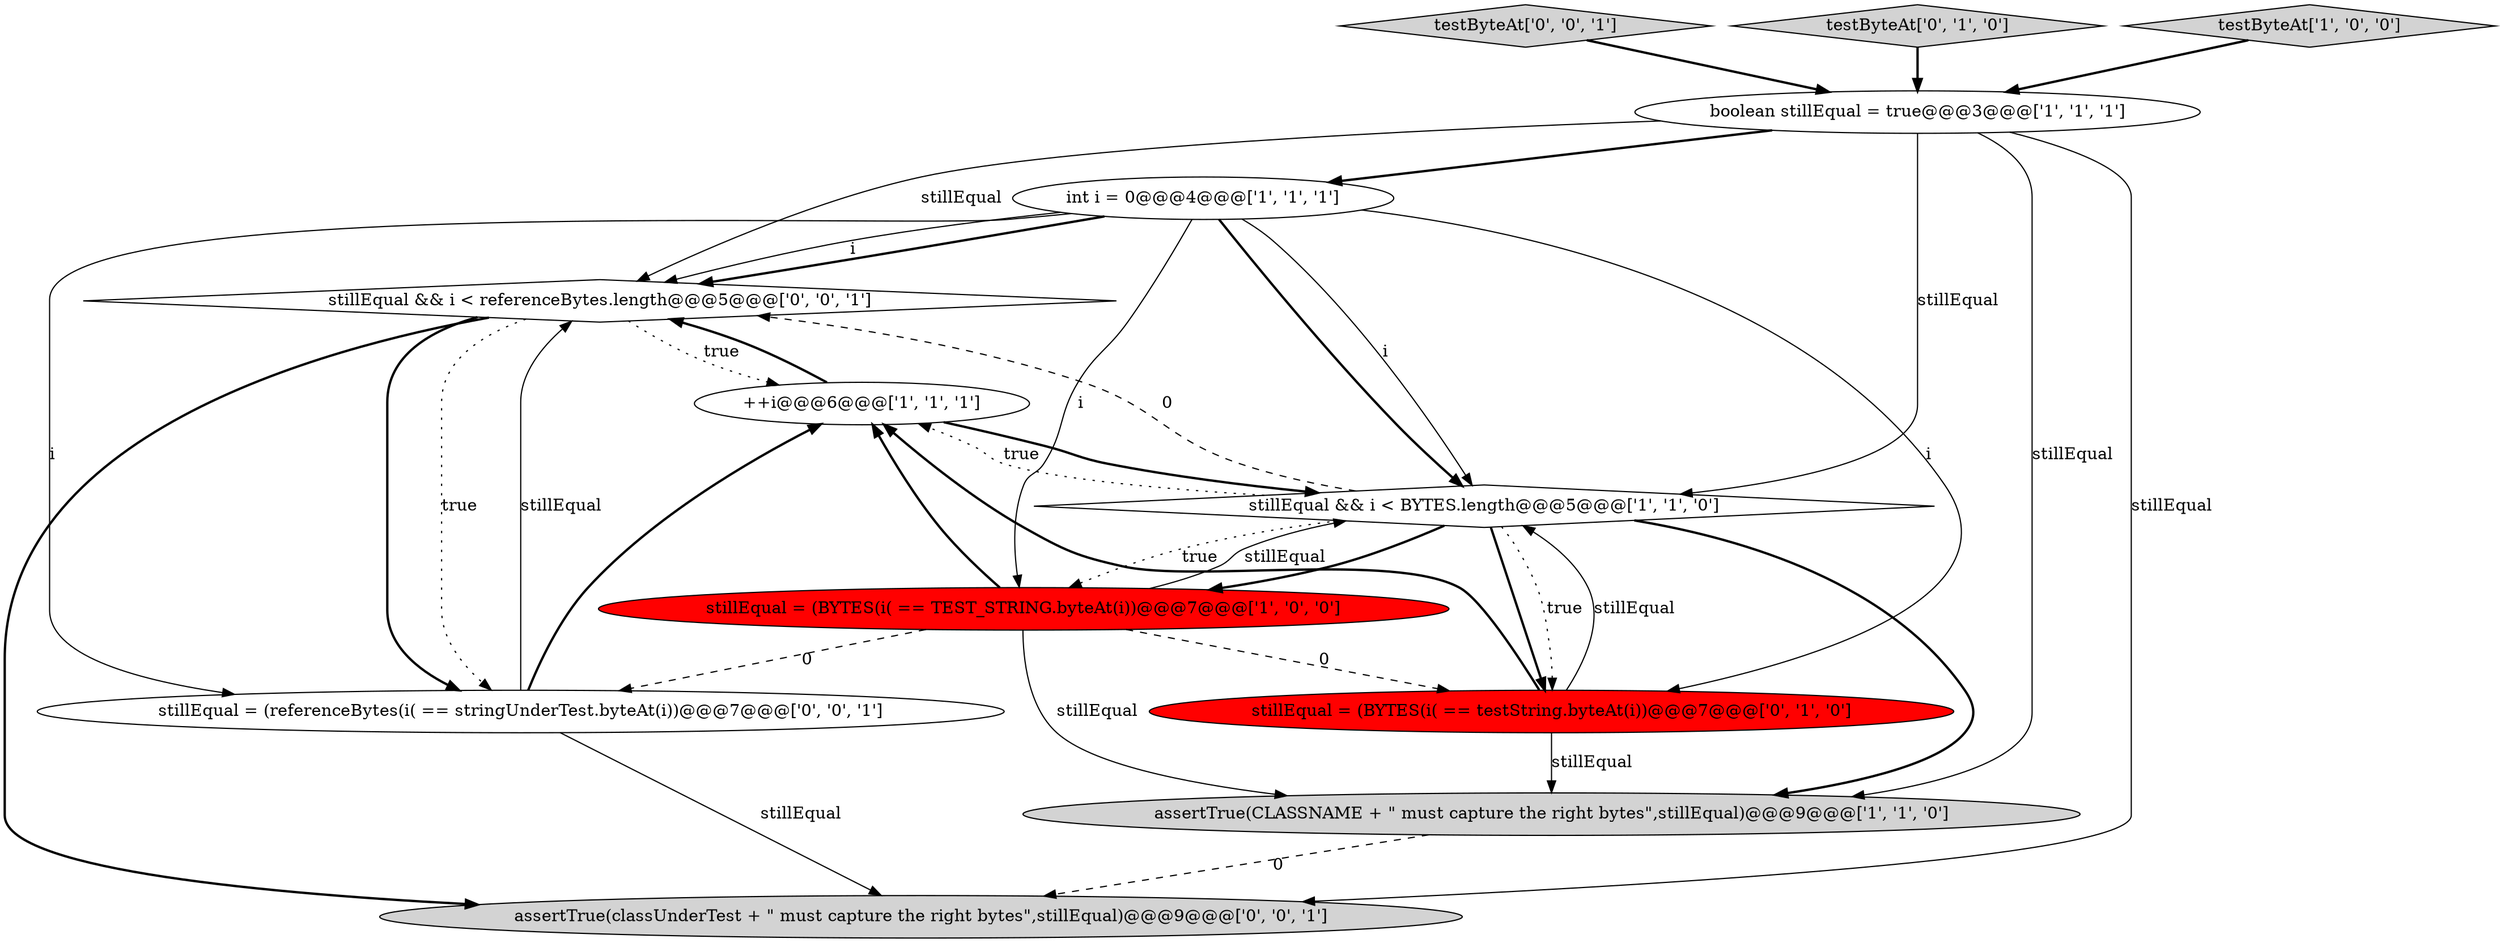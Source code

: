 digraph {
3 [style = filled, label = "assertTrue(CLASSNAME + \" must capture the right bytes\",stillEqual)@@@9@@@['1', '1', '0']", fillcolor = lightgray, shape = ellipse image = "AAA0AAABBB1BBB"];
11 [style = filled, label = "testByteAt['0', '0', '1']", fillcolor = lightgray, shape = diamond image = "AAA0AAABBB3BBB"];
1 [style = filled, label = "stillEqual && i < BYTES.length@@@5@@@['1', '1', '0']", fillcolor = white, shape = diamond image = "AAA0AAABBB1BBB"];
7 [style = filled, label = "stillEqual = (BYTES(i( == testString.byteAt(i))@@@7@@@['0', '1', '0']", fillcolor = red, shape = ellipse image = "AAA1AAABBB2BBB"];
0 [style = filled, label = "int i = 0@@@4@@@['1', '1', '1']", fillcolor = white, shape = ellipse image = "AAA0AAABBB1BBB"];
10 [style = filled, label = "stillEqual && i < referenceBytes.length@@@5@@@['0', '0', '1']", fillcolor = white, shape = diamond image = "AAA0AAABBB3BBB"];
12 [style = filled, label = "assertTrue(classUnderTest + \" must capture the right bytes\",stillEqual)@@@9@@@['0', '0', '1']", fillcolor = lightgray, shape = ellipse image = "AAA0AAABBB3BBB"];
2 [style = filled, label = "boolean stillEqual = true@@@3@@@['1', '1', '1']", fillcolor = white, shape = ellipse image = "AAA0AAABBB1BBB"];
5 [style = filled, label = "++i@@@6@@@['1', '1', '1']", fillcolor = white, shape = ellipse image = "AAA0AAABBB1BBB"];
4 [style = filled, label = "stillEqual = (BYTES(i( == TEST_STRING.byteAt(i))@@@7@@@['1', '0', '0']", fillcolor = red, shape = ellipse image = "AAA1AAABBB1BBB"];
9 [style = filled, label = "stillEqual = (referenceBytes(i( == stringUnderTest.byteAt(i))@@@7@@@['0', '0', '1']", fillcolor = white, shape = ellipse image = "AAA0AAABBB3BBB"];
8 [style = filled, label = "testByteAt['0', '1', '0']", fillcolor = lightgray, shape = diamond image = "AAA0AAABBB2BBB"];
6 [style = filled, label = "testByteAt['1', '0', '0']", fillcolor = lightgray, shape = diamond image = "AAA0AAABBB1BBB"];
0->9 [style = solid, label="i"];
5->10 [style = bold, label=""];
2->3 [style = solid, label="stillEqual"];
1->4 [style = bold, label=""];
2->10 [style = solid, label="stillEqual"];
2->12 [style = solid, label="stillEqual"];
0->1 [style = solid, label="i"];
1->3 [style = bold, label=""];
1->4 [style = dotted, label="true"];
1->10 [style = dashed, label="0"];
0->4 [style = solid, label="i"];
10->9 [style = dotted, label="true"];
10->5 [style = dotted, label="true"];
1->7 [style = bold, label=""];
11->2 [style = bold, label=""];
2->1 [style = solid, label="stillEqual"];
6->2 [style = bold, label=""];
1->7 [style = dotted, label="true"];
0->10 [style = solid, label="i"];
5->1 [style = bold, label=""];
4->9 [style = dashed, label="0"];
7->1 [style = solid, label="stillEqual"];
7->5 [style = bold, label=""];
2->0 [style = bold, label=""];
0->10 [style = bold, label=""];
9->12 [style = solid, label="stillEqual"];
3->12 [style = dashed, label="0"];
8->2 [style = bold, label=""];
10->12 [style = bold, label=""];
4->7 [style = dashed, label="0"];
0->1 [style = bold, label=""];
4->3 [style = solid, label="stillEqual"];
9->10 [style = solid, label="stillEqual"];
9->5 [style = bold, label=""];
10->9 [style = bold, label=""];
4->1 [style = solid, label="stillEqual"];
7->3 [style = solid, label="stillEqual"];
4->5 [style = bold, label=""];
1->5 [style = dotted, label="true"];
0->7 [style = solid, label="i"];
}
